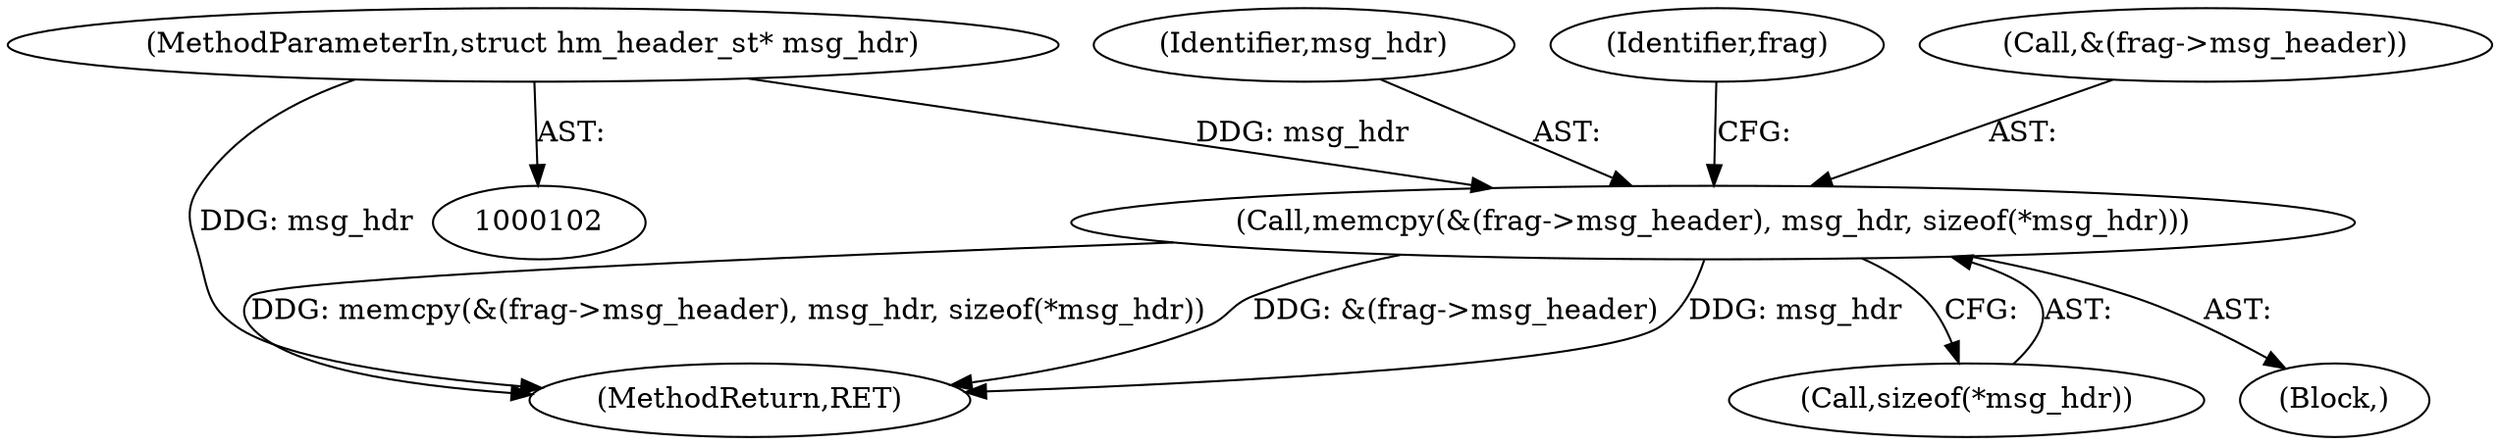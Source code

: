 digraph "0_openssl_1632ef744872edc2aa2a53d487d3e79c965a4ad3@API" {
"1000219" [label="(Call,memcpy(&(frag->msg_header), msg_hdr, sizeof(*msg_hdr)))"];
"1000104" [label="(MethodParameterIn,struct hm_header_st* msg_hdr)"];
"1000224" [label="(Identifier,msg_hdr)"];
"1000104" [label="(MethodParameterIn,struct hm_header_st* msg_hdr)"];
"1000206" [label="(Block,)"];
"1000281" [label="(MethodReturn,RET)"];
"1000231" [label="(Identifier,frag)"];
"1000225" [label="(Call,sizeof(*msg_hdr))"];
"1000220" [label="(Call,&(frag->msg_header))"];
"1000219" [label="(Call,memcpy(&(frag->msg_header), msg_hdr, sizeof(*msg_hdr)))"];
"1000219" -> "1000206"  [label="AST: "];
"1000219" -> "1000225"  [label="CFG: "];
"1000220" -> "1000219"  [label="AST: "];
"1000224" -> "1000219"  [label="AST: "];
"1000225" -> "1000219"  [label="AST: "];
"1000231" -> "1000219"  [label="CFG: "];
"1000219" -> "1000281"  [label="DDG: memcpy(&(frag->msg_header), msg_hdr, sizeof(*msg_hdr))"];
"1000219" -> "1000281"  [label="DDG: &(frag->msg_header)"];
"1000219" -> "1000281"  [label="DDG: msg_hdr"];
"1000104" -> "1000219"  [label="DDG: msg_hdr"];
"1000104" -> "1000102"  [label="AST: "];
"1000104" -> "1000281"  [label="DDG: msg_hdr"];
}
